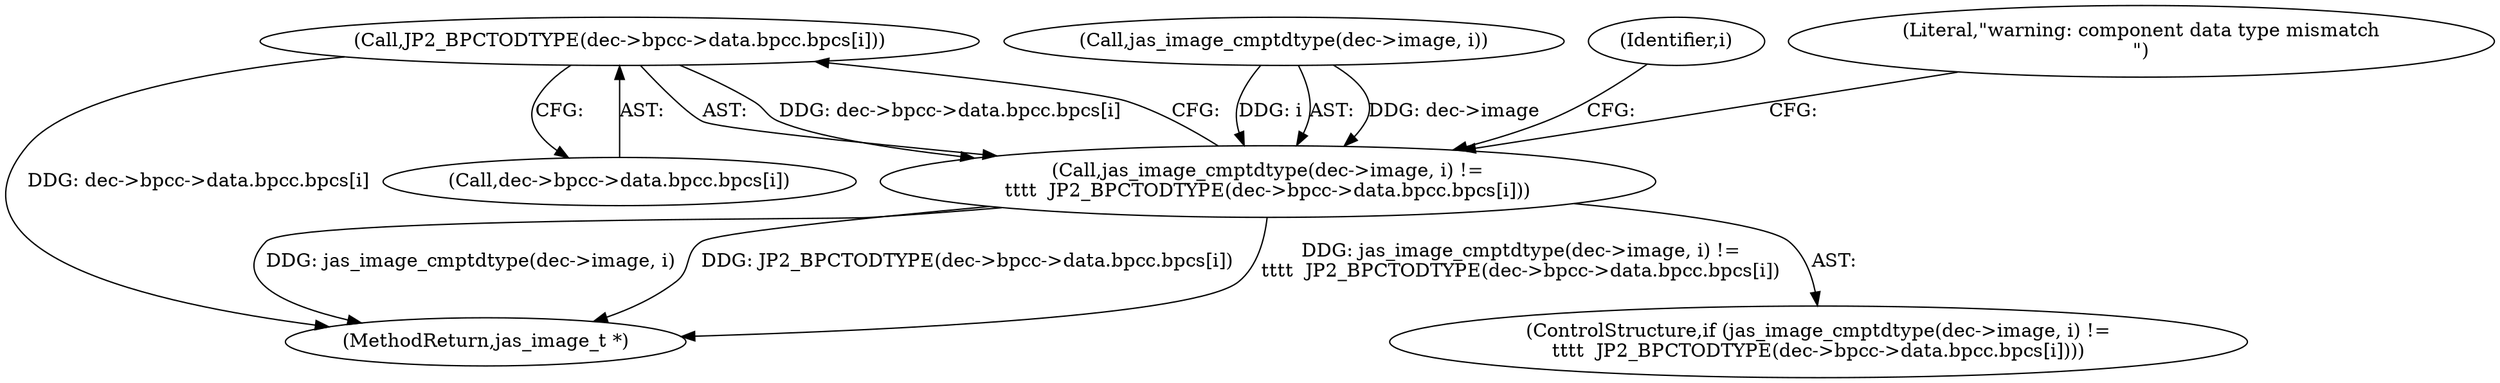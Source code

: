 digraph "0_jasper_e24bdc716c3327b067c551bc6cfb97fd2370358d_0@pointer" {
"1000561" [label="(Call,JP2_BPCTODTYPE(dec->bpcc->data.bpcc.bpcs[i]))"];
"1000555" [label="(Call,jas_image_cmptdtype(dec->image, i) !=\n\t\t\t\t  JP2_BPCTODTYPE(dec->bpcc->data.bpcc.bpcs[i]))"];
"1000562" [label="(Call,dec->bpcc->data.bpcc.bpcs[i])"];
"1001265" [label="(MethodReturn,jas_image_t *)"];
"1000561" [label="(Call,JP2_BPCTODTYPE(dec->bpcc->data.bpcc.bpcs[i]))"];
"1000556" [label="(Call,jas_image_cmptdtype(dec->image, i))"];
"1000552" [label="(Identifier,i)"];
"1000555" [label="(Call,jas_image_cmptdtype(dec->image, i) !=\n\t\t\t\t  JP2_BPCTODTYPE(dec->bpcc->data.bpcc.bpcs[i]))"];
"1000554" [label="(ControlStructure,if (jas_image_cmptdtype(dec->image, i) !=\n\t\t\t\t  JP2_BPCTODTYPE(dec->bpcc->data.bpcc.bpcs[i])))"];
"1000575" [label="(Literal,\"warning: component data type mismatch\n\")"];
"1000561" -> "1000555"  [label="AST: "];
"1000561" -> "1000562"  [label="CFG: "];
"1000562" -> "1000561"  [label="AST: "];
"1000555" -> "1000561"  [label="CFG: "];
"1000561" -> "1001265"  [label="DDG: dec->bpcc->data.bpcc.bpcs[i]"];
"1000561" -> "1000555"  [label="DDG: dec->bpcc->data.bpcc.bpcs[i]"];
"1000555" -> "1000554"  [label="AST: "];
"1000556" -> "1000555"  [label="AST: "];
"1000575" -> "1000555"  [label="CFG: "];
"1000552" -> "1000555"  [label="CFG: "];
"1000555" -> "1001265"  [label="DDG: jas_image_cmptdtype(dec->image, i) !=\n\t\t\t\t  JP2_BPCTODTYPE(dec->bpcc->data.bpcc.bpcs[i])"];
"1000555" -> "1001265"  [label="DDG: jas_image_cmptdtype(dec->image, i)"];
"1000555" -> "1001265"  [label="DDG: JP2_BPCTODTYPE(dec->bpcc->data.bpcc.bpcs[i])"];
"1000556" -> "1000555"  [label="DDG: dec->image"];
"1000556" -> "1000555"  [label="DDG: i"];
}
